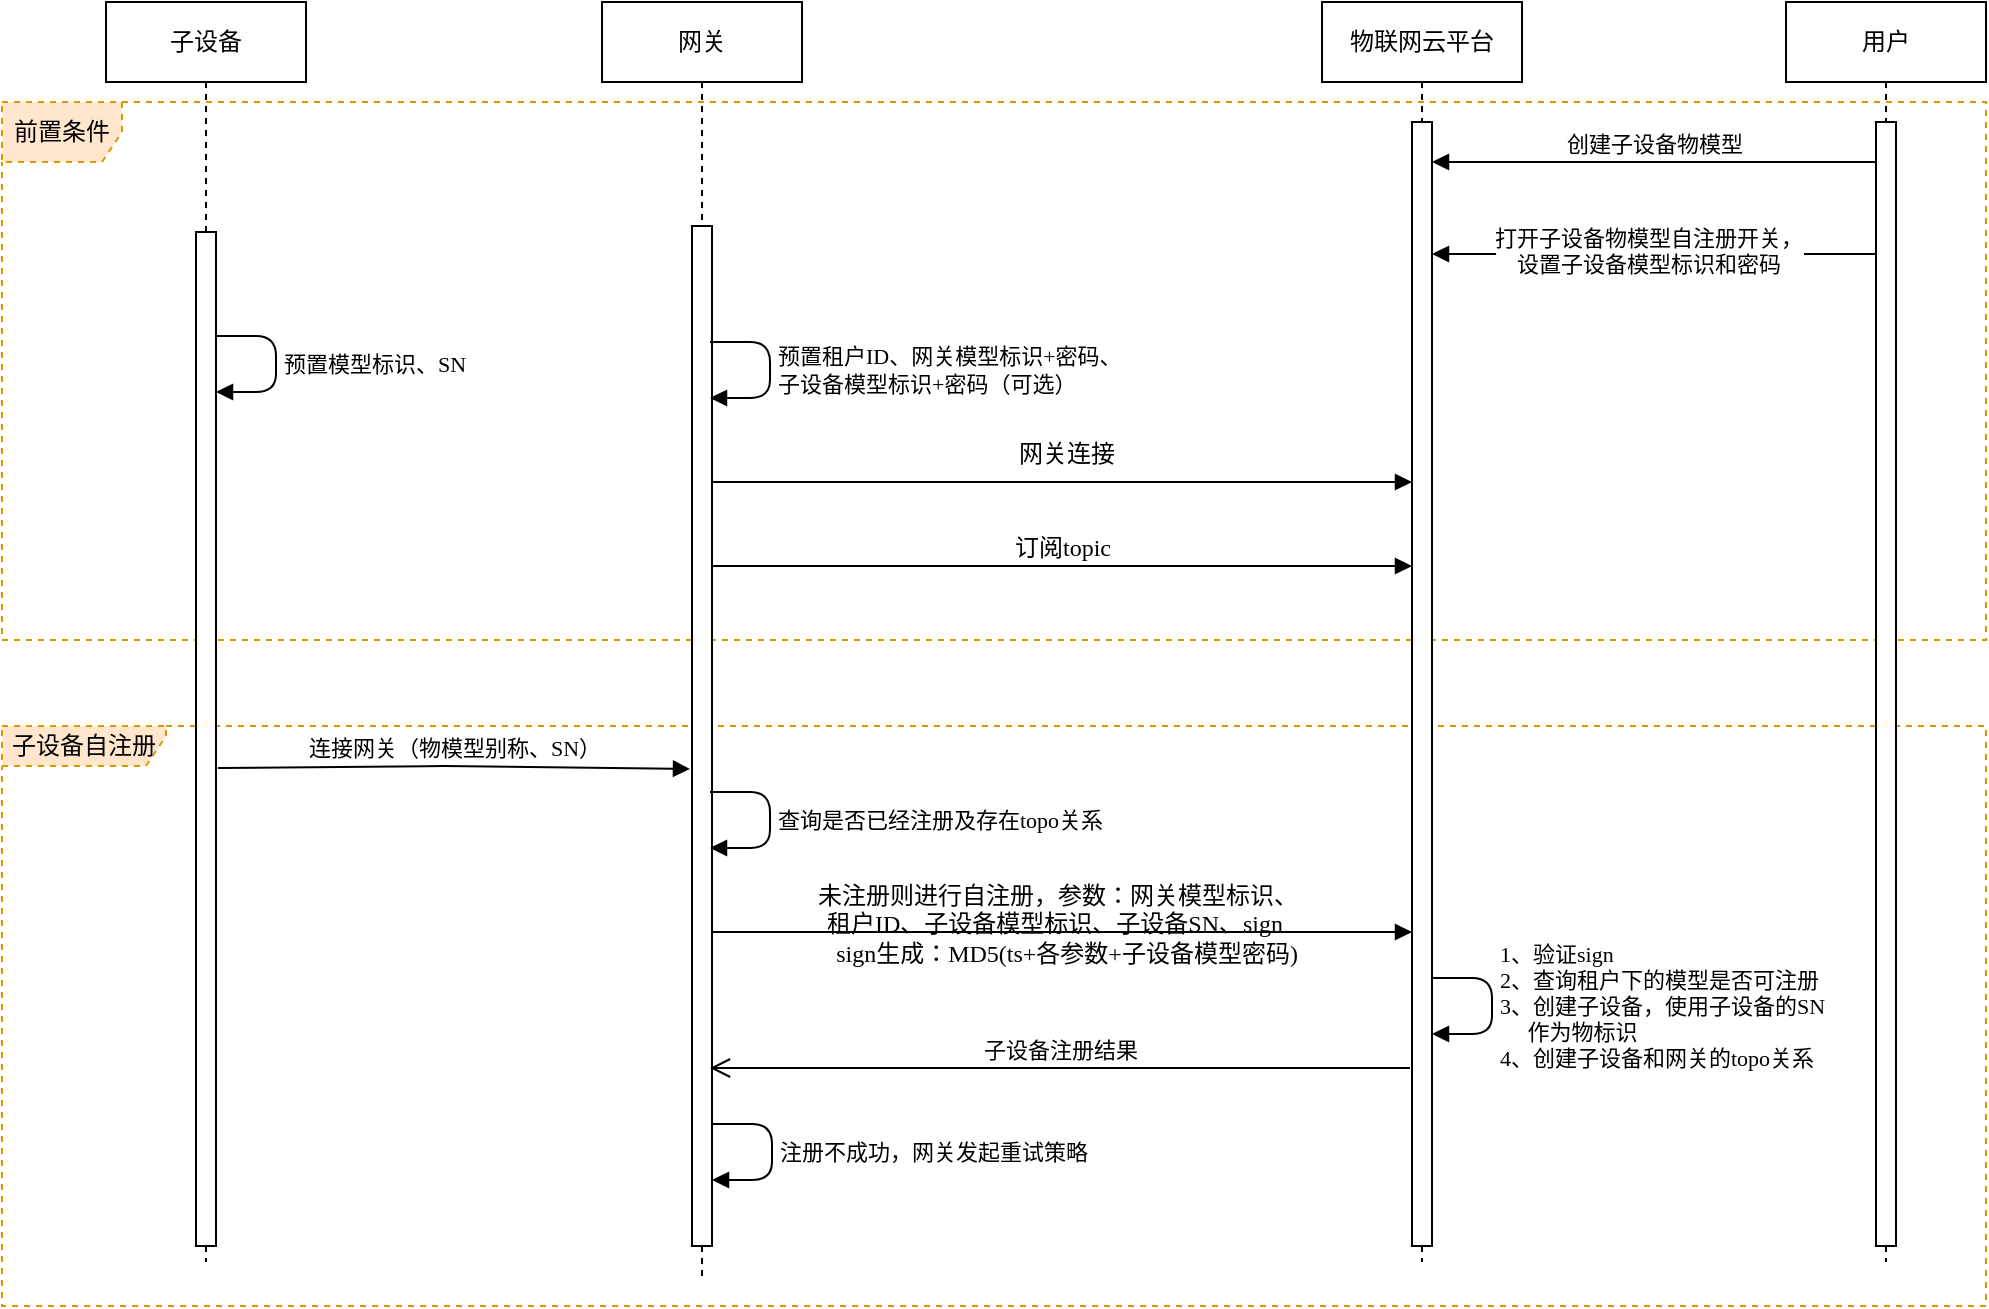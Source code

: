 <mxfile version="14.7.10" type="github">
  <diagram name="Page-1" id="13e1069c-82ec-6db2-03f1-153e76fe0fe0">
    <mxGraphModel dx="1030" dy="484" grid="1" gridSize="10" guides="1" tooltips="1" connect="1" arrows="1" fold="1" page="1" pageScale="1" pageWidth="1100" pageHeight="850" background="none" math="0" shadow="0">
      <root>
        <mxCell id="0" />
        <mxCell id="1" parent="0" />
        <mxCell id="wVTH2eLDArrdqreKuboX-3" value="子设备自注册" style="shape=umlFrame;whiteSpace=wrap;html=1;width=82;height=20;fillColor=#ffe6cc;strokeColor=#d79b00;dashed=1;" parent="1" vertex="1">
          <mxGeometry x="48" y="442" width="992" height="290" as="geometry" />
        </mxCell>
        <mxCell id="wVTH2eLDArrdqreKuboX-2" value="前置条件" style="shape=umlFrame;whiteSpace=wrap;html=1;fillColor=#ffe6cc;strokeColor=#d79b00;dashed=1;" parent="1" vertex="1">
          <mxGeometry x="48" y="130" width="992" height="269" as="geometry" />
        </mxCell>
        <mxCell id="7baba1c4bc27f4b0-2" value="网关" style="shape=umlLifeline;perimeter=lifelinePerimeter;whiteSpace=wrap;html=1;container=1;collapsible=0;recursiveResize=0;outlineConnect=0;shadow=0;comic=0;labelBackgroundColor=none;strokeWidth=1;fontFamily=Verdana;fontSize=12;align=center;" parent="1" vertex="1">
          <mxGeometry x="348" y="80" width="100" height="640" as="geometry" />
        </mxCell>
        <mxCell id="7baba1c4bc27f4b0-10" value="" style="html=1;points=[];perimeter=orthogonalPerimeter;shadow=0;comic=0;labelBackgroundColor=none;strokeWidth=1;fontFamily=Verdana;fontSize=12;align=center;" parent="7baba1c4bc27f4b0-2" vertex="1">
          <mxGeometry x="45" y="112" width="10" height="510" as="geometry" />
        </mxCell>
        <mxCell id="TnPqKHVMJrRUI5Z-DvME-9" value="预置租户ID、网关模型标识+密码、&lt;br&gt;子设备模型标识+密码（可选）" style="edgeStyle=orthogonalEdgeStyle;html=1;align=left;spacingLeft=2;endArrow=block;fontFamily=Verdana;" parent="7baba1c4bc27f4b0-2" edge="1">
          <mxGeometry relative="1" as="geometry">
            <mxPoint x="54" y="170" as="sourcePoint" />
            <Array as="points">
              <mxPoint x="84" y="170" />
            </Array>
            <mxPoint x="54" y="198" as="targetPoint" />
          </mxGeometry>
        </mxCell>
        <mxCell id="7baba1c4bc27f4b0-3" value="物联网云平台" style="shape=umlLifeline;perimeter=lifelinePerimeter;whiteSpace=wrap;html=1;container=1;collapsible=0;recursiveResize=0;outlineConnect=0;shadow=0;comic=0;labelBackgroundColor=none;strokeWidth=1;fontFamily=Verdana;fontSize=12;align=center;" parent="1" vertex="1">
          <mxGeometry x="708" y="80" width="100" height="630" as="geometry" />
        </mxCell>
        <mxCell id="7baba1c4bc27f4b0-13" value="" style="html=1;points=[];perimeter=orthogonalPerimeter;shadow=0;comic=0;labelBackgroundColor=none;strokeWidth=1;fontFamily=Verdana;fontSize=12;align=center;" parent="7baba1c4bc27f4b0-3" vertex="1">
          <mxGeometry x="45" y="60" width="10" height="562" as="geometry" />
        </mxCell>
        <mxCell id="7baba1c4bc27f4b0-8" value="子设备" style="shape=umlLifeline;perimeter=lifelinePerimeter;whiteSpace=wrap;html=1;container=1;collapsible=0;recursiveResize=0;outlineConnect=0;shadow=0;comic=0;labelBackgroundColor=none;strokeWidth=1;fontFamily=Verdana;fontSize=12;align=center;" parent="1" vertex="1">
          <mxGeometry x="100" y="80" width="100" height="630" as="geometry" />
        </mxCell>
        <mxCell id="7baba1c4bc27f4b0-9" value="" style="html=1;points=[];perimeter=orthogonalPerimeter;shadow=0;comic=0;labelBackgroundColor=none;strokeWidth=1;fontFamily=Verdana;fontSize=12;align=center;" parent="7baba1c4bc27f4b0-8" vertex="1">
          <mxGeometry x="45" y="115" width="10" height="507" as="geometry" />
        </mxCell>
        <mxCell id="TnPqKHVMJrRUI5Z-DvME-4" value="预置模型标识、SN" style="edgeStyle=orthogonalEdgeStyle;html=1;align=left;spacingLeft=2;endArrow=block;fontFamily=Verdana;" parent="7baba1c4bc27f4b0-8" edge="1">
          <mxGeometry relative="1" as="geometry">
            <mxPoint x="55" y="167" as="sourcePoint" />
            <Array as="points">
              <mxPoint x="85" y="167" />
            </Array>
            <mxPoint x="55" y="195" as="targetPoint" />
          </mxGeometry>
        </mxCell>
        <mxCell id="TnPqKHVMJrRUI5Z-DvME-10" value="连接网关（物模型别称、SN）" style="html=1;verticalAlign=bottom;endArrow=block;entryX=-0.1;entryY=0.298;entryDx=0;entryDy=0;entryPerimeter=0;fontFamily=Verdana;" parent="7baba1c4bc27f4b0-8" edge="1">
          <mxGeometry width="80" relative="1" as="geometry">
            <mxPoint x="56" y="383" as="sourcePoint" />
            <mxPoint x="292" y="383.46" as="targetPoint" />
            <Array as="points">
              <mxPoint x="170" y="382" />
            </Array>
          </mxGeometry>
        </mxCell>
        <mxCell id="7baba1c4bc27f4b0-14" value="订阅topic" style="html=1;verticalAlign=bottom;endArrow=block;entryX=0;entryY=0;labelBackgroundColor=none;fontFamily=Verdana;fontSize=12;edgeStyle=elbowEdgeStyle;elbow=vertical;" parent="1" edge="1">
          <mxGeometry relative="1" as="geometry">
            <mxPoint x="403" y="362" as="sourcePoint" />
            <mxPoint x="753" y="362.0" as="targetPoint" />
          </mxGeometry>
        </mxCell>
        <mxCell id="TnPqKHVMJrRUI5Z-DvME-11" value="网关连接&lt;span style=&quot;color: rgba(0 , 0 , 0 , 0) ; font-size: 0px&quot;&gt;%3CmxGraphModel%3E%3Croot%3E%3CmxCell%20id%3D%220%22%2F%3E%3CmxCell%20id%3D%221%22%20parent%3D%220%22%2F%3E%3CmxCell%20id%3D%222%22%20value%3D%22%E8%BF%9E%E6%8E%A5%E9%89%B4%E6%9D%83%22%20style%3D%22html%3D1%3BverticalAlign%3Dbottom%3BendArrow%3Dblock%3BentryX%3D0%3BentryY%3D0%3BlabelBackgroundColor%3Dnone%3BfontFamily%3DVerdana%3BfontSize%3D12%3BedgeStyle%3DelbowEdgeStyle%3Belbow%3Dvertical%3B%22%20edge%3D%221%22%20parent%3D%221%22%3E%3CmxGeometry%20x%3D%220.011%22%20relative%3D%221%22%20as%3D%22geometry%22%3E%3CmxPoint%20x%3D%22403%22%20y%3D%22210%22%20as%3D%22sourcePoint%22%2F%3E%3CmxPoint%20x%3D%22753%22%20y%3D%22210.0%22%20as%3D%22targetPoint%22%2F%3E%3CmxPoint%20as%3D%22offset%22%2F%3E%3C%2FmxGeometry%3E%3C%2FmxCell%3E%3C%2Froot%3E%3C%2FmxGraphModel%3E&lt;/span&gt;" style="html=1;verticalAlign=bottom;endArrow=block;entryX=0;entryY=0;labelBackgroundColor=none;fontFamily=Verdana;fontSize=12;edgeStyle=elbowEdgeStyle;elbow=vertical;" parent="1" edge="1">
          <mxGeometry x="0.011" y="5" relative="1" as="geometry">
            <mxPoint x="403" y="320" as="sourcePoint" />
            <mxPoint x="753" y="320.0" as="targetPoint" />
            <mxPoint as="offset" />
          </mxGeometry>
        </mxCell>
        <mxCell id="TnPqKHVMJrRUI5Z-DvME-19" value="查询是否已经注册及存在topo关系" style="edgeStyle=orthogonalEdgeStyle;html=1;align=left;spacingLeft=2;endArrow=block;fontFamily=Verdana;" parent="1" edge="1">
          <mxGeometry relative="1" as="geometry">
            <mxPoint x="402" y="475" as="sourcePoint" />
            <Array as="points">
              <mxPoint x="432" y="475" />
            </Array>
            <mxPoint x="402" y="503" as="targetPoint" />
          </mxGeometry>
        </mxCell>
        <mxCell id="TnPqKHVMJrRUI5Z-DvME-20" value="未注册则进行自注册，参数：网关模型标识、&amp;nbsp; &amp;nbsp;&lt;br&gt;租户ID、子设备模型标识、子设备SN、sign&amp;nbsp; &amp;nbsp;&amp;nbsp;&lt;br&gt;&amp;nbsp;sign生成：MD5(ts+各参数+子设备模型密码)&amp;nbsp;" style="html=1;verticalAlign=bottom;endArrow=block;entryX=0;entryY=0;labelBackgroundColor=none;fontFamily=Verdana;fontSize=12;edgeStyle=elbowEdgeStyle;elbow=vertical;" parent="1" edge="1">
          <mxGeometry x="0.011" y="-20" relative="1" as="geometry">
            <mxPoint x="403" y="545" as="sourcePoint" />
            <mxPoint x="753" y="545.0" as="targetPoint" />
            <mxPoint as="offset" />
          </mxGeometry>
        </mxCell>
        <mxCell id="TnPqKHVMJrRUI5Z-DvME-21" value="1、验证sign&lt;br&gt;2、查询租户下的模型是否可注册&lt;br&gt;3、创建子设备，使用子设备的SN&lt;br&gt;&amp;nbsp; &amp;nbsp; &amp;nbsp;作为物标识&lt;br&gt;4、创建子设备和网关的topo关系" style="edgeStyle=orthogonalEdgeStyle;html=1;align=left;spacingLeft=2;endArrow=block;fontFamily=Verdana;" parent="1" edge="1">
          <mxGeometry relative="1" as="geometry">
            <mxPoint x="763" y="568" as="sourcePoint" />
            <Array as="points">
              <mxPoint x="793" y="568" />
            </Array>
            <mxPoint x="763" y="596" as="targetPoint" />
          </mxGeometry>
        </mxCell>
        <mxCell id="TnPqKHVMJrRUI5Z-DvME-22" value="子设备注册结果" style="html=1;verticalAlign=bottom;endArrow=open;endSize=8;fontFamily=Verdana;" parent="1" edge="1">
          <mxGeometry relative="1" as="geometry">
            <mxPoint x="752" y="613" as="sourcePoint" />
            <mxPoint x="402" y="613" as="targetPoint" />
          </mxGeometry>
        </mxCell>
        <mxCell id="TnPqKHVMJrRUI5Z-DvME-23" value="注册不成功，网关发起重试策略" style="edgeStyle=orthogonalEdgeStyle;html=1;align=left;spacingLeft=2;endArrow=block;fontFamily=Verdana;" parent="1" edge="1">
          <mxGeometry relative="1" as="geometry">
            <mxPoint x="403" y="641" as="sourcePoint" />
            <Array as="points">
              <mxPoint x="433" y="641" />
            </Array>
            <mxPoint x="403" y="669" as="targetPoint" />
          </mxGeometry>
        </mxCell>
        <mxCell id="PWMjd2jpEnkVxDKpsg_0-1" value="用户" style="shape=umlLifeline;perimeter=lifelinePerimeter;whiteSpace=wrap;html=1;container=1;collapsible=0;recursiveResize=0;outlineConnect=0;shadow=0;comic=0;labelBackgroundColor=none;strokeWidth=1;fontFamily=Verdana;fontSize=12;align=center;" vertex="1" parent="1">
          <mxGeometry x="940" y="80" width="100" height="630" as="geometry" />
        </mxCell>
        <mxCell id="PWMjd2jpEnkVxDKpsg_0-2" value="" style="html=1;points=[];perimeter=orthogonalPerimeter;shadow=0;comic=0;labelBackgroundColor=none;strokeWidth=1;fontFamily=Verdana;fontSize=12;align=center;" vertex="1" parent="PWMjd2jpEnkVxDKpsg_0-1">
          <mxGeometry x="45" y="60" width="10" height="562" as="geometry" />
        </mxCell>
        <mxCell id="PWMjd2jpEnkVxDKpsg_0-3" value="创建子设备物模型" style="html=1;verticalAlign=bottom;endArrow=block;" edge="1" parent="1">
          <mxGeometry width="80" relative="1" as="geometry">
            <mxPoint x="984.5" y="160" as="sourcePoint" />
            <mxPoint x="763" y="160" as="targetPoint" />
          </mxGeometry>
        </mxCell>
        <mxCell id="PWMjd2jpEnkVxDKpsg_0-4" value="打开子设备物模型自注册开关，&lt;br&gt;设置子设备模型标识和密码" style="html=1;verticalAlign=bottom;endArrow=block;" edge="1" parent="1">
          <mxGeometry x="0.034" y="14" width="80" relative="1" as="geometry">
            <mxPoint x="984.5" y="206" as="sourcePoint" />
            <mxPoint x="763" y="206" as="targetPoint" />
            <mxPoint x="1" as="offset" />
          </mxGeometry>
        </mxCell>
      </root>
    </mxGraphModel>
  </diagram>
</mxfile>
